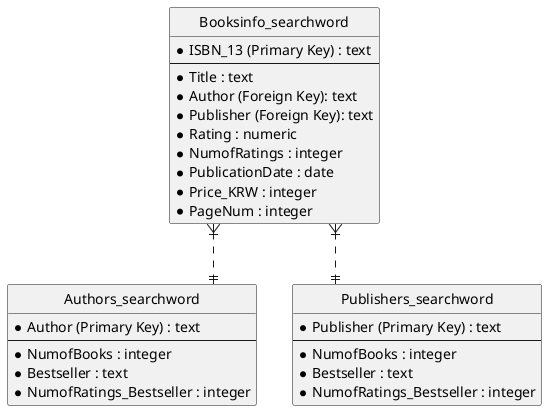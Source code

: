@startuml Entity Relationship Diagram

/'
Entity Relationship Diagram
http://wiki.plantuml.net/site/ie-diagram
'/

'hide the spot
hide circle
hide empty members

' avoid problems with angled crows feet
skinparam linetype ortho

entity "Booksinfo_searchword" as e01 {
  *ISBN_13 (Primary Key) : text
  --
  *Title : text
  *Author (Foreign Key): text
  *Publisher (Foreign Key): text
  *Rating : numeric
  *NumofRatings : integer
  *PublicationDate : date
  *Price_KRW : integer
  *PageNum : integer
}

entity "Authors_searchword" as e02 {
  *Author (Primary Key) : text
  --
  *NumofBooks : integer
  *Bestseller : text
  *NumofRatings_Bestseller : integer
}

entity "Publishers_searchword" as e03 {
  *Publisher (Primary Key) : text
  --
  *NumofBooks : integer
  *Bestseller : text
  *NumofRatings_Bestseller : integer
}

e01 }|..|| e02
e01 }|..|| e03

@enduml